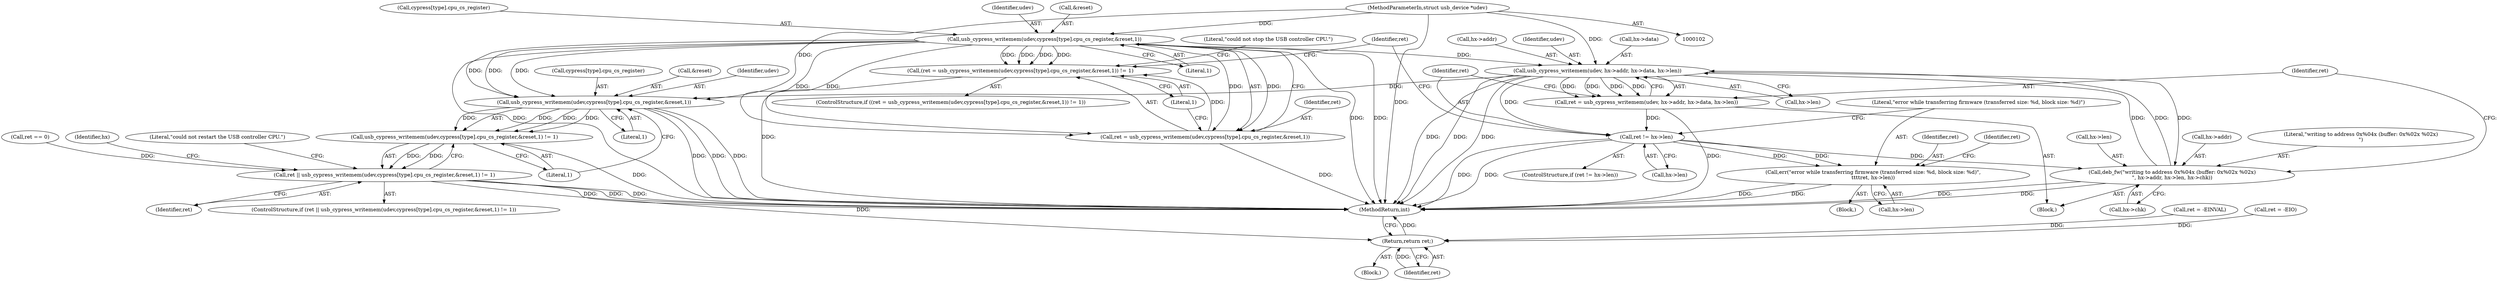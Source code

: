 digraph "1_linux_67b0503db9c29b04eadfeede6bebbfe5ddad94ef@API" {
"1000134" [label="(Call,usb_cypress_writemem(udev,cypress[type].cpu_cs_register,&reset,1))"];
"1000103" [label="(MethodParameterIn,struct usb_device *udev)"];
"1000131" [label="(Call,(ret = usb_cypress_writemem(udev,cypress[type].cpu_cs_register,&reset,1)) != 1)"];
"1000132" [label="(Call,ret = usb_cypress_writemem(udev,cypress[type].cpu_cs_register,&reset,1))"];
"1000171" [label="(Call,usb_cypress_writemem(udev, hx->addr, hx->data, hx->len))"];
"1000158" [label="(Call,deb_fw(\"writing to address 0x%04x (buffer: 0x%02x %02x)\n\", hx->addr, hx->len, hx->chk))"];
"1000169" [label="(Call,ret = usb_cypress_writemem(udev, hx->addr, hx->data, hx->len))"];
"1000183" [label="(Call,ret != hx->len)"];
"1000189" [label="(Call,err(\"error while transferring firmware (transferred size: %d, block size: %d)\",\n\t\t\t\tret, hx->len))"];
"1000225" [label="(Call,usb_cypress_writemem(udev,cypress[type].cpu_cs_register,&reset,1))"];
"1000224" [label="(Call,usb_cypress_writemem(udev,cypress[type].cpu_cs_register,&reset,1) != 1)"];
"1000222" [label="(Call,ret || usb_cypress_writemem(udev,cypress[type].cpu_cs_register,&reset,1) != 1)"];
"1000250" [label="(Return,return ret;)"];
"1000150" [label="(Identifier,ret)"];
"1000234" [label="(Literal,1)"];
"1000238" [label="(Literal,\"could not restart the USB controller CPU.\")"];
"1000227" [label="(Call,cypress[type].cpu_cs_register)"];
"1000252" [label="(MethodReturn,int)"];
"1000250" [label="(Return,return ret;)"];
"1000171" [label="(Call,usb_cypress_writemem(udev, hx->addr, hx->data, hx->len))"];
"1000141" [label="(Call,&reset)"];
"1000176" [label="(Call,hx->data)"];
"1000214" [label="(Call,ret == 0)"];
"1000160" [label="(Call,hx->addr)"];
"1000146" [label="(Literal,\"could not stop the USB controller CPU.\")"];
"1000184" [label="(Identifier,ret)"];
"1000224" [label="(Call,usb_cypress_writemem(udev,cypress[type].cpu_cs_register,&reset,1) != 1)"];
"1000189" [label="(Call,err(\"error while transferring firmware (transferred size: %d, block size: %d)\",\n\t\t\t\tret, hx->len))"];
"1000232" [label="(Call,&reset)"];
"1000192" [label="(Call,hx->len)"];
"1000157" [label="(Block,)"];
"1000223" [label="(Identifier,ret)"];
"1000182" [label="(ControlStructure,if (ret != hx->len))"];
"1000159" [label="(Literal,\"writing to address 0x%04x (buffer: 0x%02x %02x)\n\")"];
"1000163" [label="(Call,hx->len)"];
"1000170" [label="(Identifier,ret)"];
"1000190" [label="(Literal,\"error while transferring firmware (transferred size: %d, block size: %d)\")"];
"1000143" [label="(Literal,1)"];
"1000136" [label="(Call,cypress[type].cpu_cs_register)"];
"1000131" [label="(Call,(ret = usb_cypress_writemem(udev,cypress[type].cpu_cs_register,&reset,1)) != 1)"];
"1000249" [label="(Identifier,hx)"];
"1000191" [label="(Identifier,ret)"];
"1000132" [label="(Call,ret = usb_cypress_writemem(udev,cypress[type].cpu_cs_register,&reset,1))"];
"1000166" [label="(Call,hx->chk)"];
"1000188" [label="(Block,)"];
"1000221" [label="(ControlStructure,if (ret || usb_cypress_writemem(udev,cypress[type].cpu_cs_register,&reset,1) != 1))"];
"1000106" [label="(Block,)"];
"1000173" [label="(Call,hx->addr)"];
"1000133" [label="(Identifier,ret)"];
"1000158" [label="(Call,deb_fw(\"writing to address 0x%04x (buffer: 0x%02x %02x)\n\", hx->addr, hx->len, hx->chk))"];
"1000183" [label="(Call,ret != hx->len)"];
"1000179" [label="(Call,hx->len)"];
"1000222" [label="(Call,ret || usb_cypress_writemem(udev,cypress[type].cpu_cs_register,&reset,1) != 1)"];
"1000134" [label="(Call,usb_cypress_writemem(udev,cypress[type].cpu_cs_register,&reset,1))"];
"1000226" [label="(Identifier,udev)"];
"1000225" [label="(Call,usb_cypress_writemem(udev,cypress[type].cpu_cs_register,&reset,1))"];
"1000169" [label="(Call,ret = usb_cypress_writemem(udev, hx->addr, hx->data, hx->len))"];
"1000172" [label="(Identifier,udev)"];
"1000103" [label="(MethodParameterIn,struct usb_device *udev)"];
"1000135" [label="(Identifier,udev)"];
"1000239" [label="(Call,ret = -EINVAL)"];
"1000235" [label="(Literal,1)"];
"1000196" [label="(Identifier,ret)"];
"1000251" [label="(Identifier,ret)"];
"1000244" [label="(Call,ret = -EIO)"];
"1000185" [label="(Call,hx->len)"];
"1000144" [label="(Literal,1)"];
"1000130" [label="(ControlStructure,if ((ret = usb_cypress_writemem(udev,cypress[type].cpu_cs_register,&reset,1)) != 1))"];
"1000134" -> "1000132"  [label="AST: "];
"1000134" -> "1000143"  [label="CFG: "];
"1000135" -> "1000134"  [label="AST: "];
"1000136" -> "1000134"  [label="AST: "];
"1000141" -> "1000134"  [label="AST: "];
"1000143" -> "1000134"  [label="AST: "];
"1000132" -> "1000134"  [label="CFG: "];
"1000134" -> "1000252"  [label="DDG: "];
"1000134" -> "1000252"  [label="DDG: "];
"1000134" -> "1000252"  [label="DDG: "];
"1000134" -> "1000131"  [label="DDG: "];
"1000134" -> "1000131"  [label="DDG: "];
"1000134" -> "1000131"  [label="DDG: "];
"1000134" -> "1000131"  [label="DDG: "];
"1000134" -> "1000132"  [label="DDG: "];
"1000134" -> "1000132"  [label="DDG: "];
"1000134" -> "1000132"  [label="DDG: "];
"1000134" -> "1000132"  [label="DDG: "];
"1000103" -> "1000134"  [label="DDG: "];
"1000134" -> "1000171"  [label="DDG: "];
"1000134" -> "1000225"  [label="DDG: "];
"1000134" -> "1000225"  [label="DDG: "];
"1000134" -> "1000225"  [label="DDG: "];
"1000103" -> "1000102"  [label="AST: "];
"1000103" -> "1000252"  [label="DDG: "];
"1000103" -> "1000171"  [label="DDG: "];
"1000103" -> "1000225"  [label="DDG: "];
"1000131" -> "1000130"  [label="AST: "];
"1000131" -> "1000144"  [label="CFG: "];
"1000132" -> "1000131"  [label="AST: "];
"1000144" -> "1000131"  [label="AST: "];
"1000146" -> "1000131"  [label="CFG: "];
"1000150" -> "1000131"  [label="CFG: "];
"1000131" -> "1000252"  [label="DDG: "];
"1000132" -> "1000131"  [label="DDG: "];
"1000133" -> "1000132"  [label="AST: "];
"1000144" -> "1000132"  [label="CFG: "];
"1000132" -> "1000252"  [label="DDG: "];
"1000171" -> "1000169"  [label="AST: "];
"1000171" -> "1000179"  [label="CFG: "];
"1000172" -> "1000171"  [label="AST: "];
"1000173" -> "1000171"  [label="AST: "];
"1000176" -> "1000171"  [label="AST: "];
"1000179" -> "1000171"  [label="AST: "];
"1000169" -> "1000171"  [label="CFG: "];
"1000171" -> "1000252"  [label="DDG: "];
"1000171" -> "1000252"  [label="DDG: "];
"1000171" -> "1000252"  [label="DDG: "];
"1000171" -> "1000158"  [label="DDG: "];
"1000171" -> "1000169"  [label="DDG: "];
"1000171" -> "1000169"  [label="DDG: "];
"1000171" -> "1000169"  [label="DDG: "];
"1000171" -> "1000169"  [label="DDG: "];
"1000158" -> "1000171"  [label="DDG: "];
"1000158" -> "1000171"  [label="DDG: "];
"1000171" -> "1000183"  [label="DDG: "];
"1000171" -> "1000225"  [label="DDG: "];
"1000158" -> "1000157"  [label="AST: "];
"1000158" -> "1000166"  [label="CFG: "];
"1000159" -> "1000158"  [label="AST: "];
"1000160" -> "1000158"  [label="AST: "];
"1000163" -> "1000158"  [label="AST: "];
"1000166" -> "1000158"  [label="AST: "];
"1000170" -> "1000158"  [label="CFG: "];
"1000158" -> "1000252"  [label="DDG: "];
"1000158" -> "1000252"  [label="DDG: "];
"1000183" -> "1000158"  [label="DDG: "];
"1000169" -> "1000157"  [label="AST: "];
"1000170" -> "1000169"  [label="AST: "];
"1000184" -> "1000169"  [label="CFG: "];
"1000169" -> "1000252"  [label="DDG: "];
"1000169" -> "1000183"  [label="DDG: "];
"1000183" -> "1000182"  [label="AST: "];
"1000183" -> "1000185"  [label="CFG: "];
"1000184" -> "1000183"  [label="AST: "];
"1000185" -> "1000183"  [label="AST: "];
"1000150" -> "1000183"  [label="CFG: "];
"1000190" -> "1000183"  [label="CFG: "];
"1000183" -> "1000252"  [label="DDG: "];
"1000183" -> "1000252"  [label="DDG: "];
"1000183" -> "1000189"  [label="DDG: "];
"1000183" -> "1000189"  [label="DDG: "];
"1000189" -> "1000188"  [label="AST: "];
"1000189" -> "1000192"  [label="CFG: "];
"1000190" -> "1000189"  [label="AST: "];
"1000191" -> "1000189"  [label="AST: "];
"1000192" -> "1000189"  [label="AST: "];
"1000196" -> "1000189"  [label="CFG: "];
"1000189" -> "1000252"  [label="DDG: "];
"1000189" -> "1000252"  [label="DDG: "];
"1000225" -> "1000224"  [label="AST: "];
"1000225" -> "1000234"  [label="CFG: "];
"1000226" -> "1000225"  [label="AST: "];
"1000227" -> "1000225"  [label="AST: "];
"1000232" -> "1000225"  [label="AST: "];
"1000234" -> "1000225"  [label="AST: "];
"1000235" -> "1000225"  [label="CFG: "];
"1000225" -> "1000252"  [label="DDG: "];
"1000225" -> "1000252"  [label="DDG: "];
"1000225" -> "1000252"  [label="DDG: "];
"1000225" -> "1000224"  [label="DDG: "];
"1000225" -> "1000224"  [label="DDG: "];
"1000225" -> "1000224"  [label="DDG: "];
"1000225" -> "1000224"  [label="DDG: "];
"1000224" -> "1000222"  [label="AST: "];
"1000224" -> "1000235"  [label="CFG: "];
"1000235" -> "1000224"  [label="AST: "];
"1000222" -> "1000224"  [label="CFG: "];
"1000224" -> "1000252"  [label="DDG: "];
"1000224" -> "1000222"  [label="DDG: "];
"1000224" -> "1000222"  [label="DDG: "];
"1000222" -> "1000221"  [label="AST: "];
"1000222" -> "1000223"  [label="CFG: "];
"1000223" -> "1000222"  [label="AST: "];
"1000238" -> "1000222"  [label="CFG: "];
"1000249" -> "1000222"  [label="CFG: "];
"1000222" -> "1000252"  [label="DDG: "];
"1000222" -> "1000252"  [label="DDG: "];
"1000222" -> "1000252"  [label="DDG: "];
"1000214" -> "1000222"  [label="DDG: "];
"1000222" -> "1000250"  [label="DDG: "];
"1000250" -> "1000106"  [label="AST: "];
"1000250" -> "1000251"  [label="CFG: "];
"1000251" -> "1000250"  [label="AST: "];
"1000252" -> "1000250"  [label="CFG: "];
"1000250" -> "1000252"  [label="DDG: "];
"1000251" -> "1000250"  [label="DDG: "];
"1000239" -> "1000250"  [label="DDG: "];
"1000244" -> "1000250"  [label="DDG: "];
}
